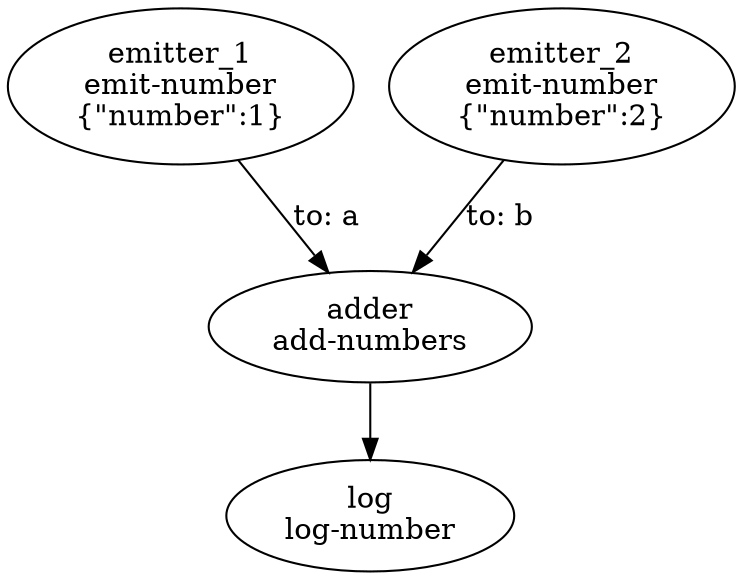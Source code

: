 digraph {
    0 [ label="adder\nadd-numbers"]
    1 [ label="emitter_1\nemit-number\n{\"number\":1}"]
    2 [ label="emitter_2\nemit-number\n{\"number\":2}"]
    3 [ label="log\nlog-number"]
    1 -> 0 [ label="to: a"]
    2 -> 0 [ label="to: b"]
    0 -> 3 [ label=""]
}